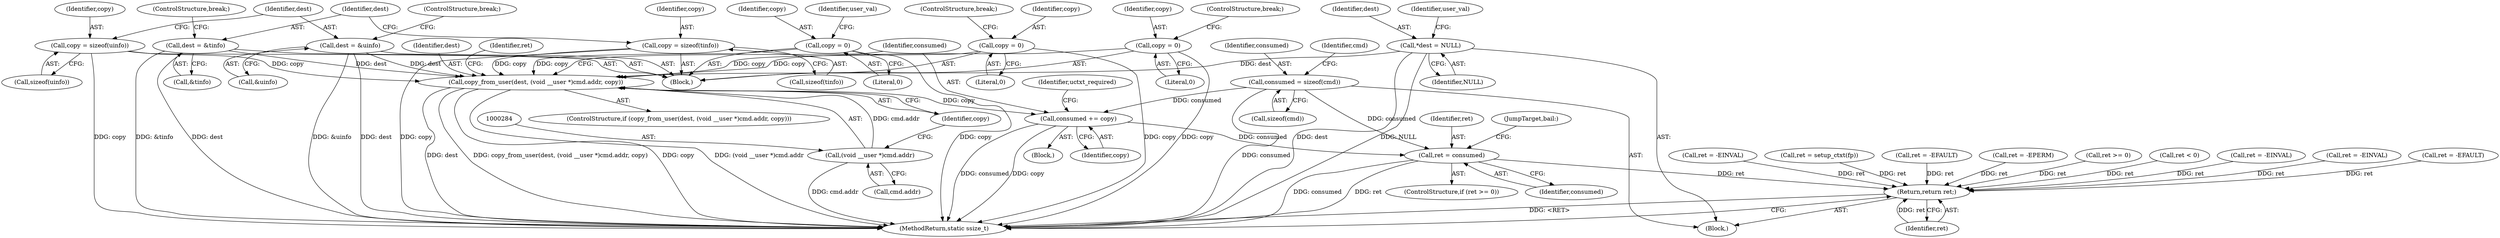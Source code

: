 digraph "0_linux_e6bd18f57aad1a2d1ef40e646d03ed0f2515c9e3_3@API" {
"1000295" [label="(Call,consumed += copy)"];
"1000281" [label="(Call,copy_from_user(dest, (void __user *)cmd.addr, copy))"];
"1000235" [label="(Call,dest = &tinfo)"];
"1000217" [label="(Call,dest = &uinfo)"];
"1000148" [label="(Call,*dest = NULL)"];
"1000283" [label="(Call,(void __user *)cmd.addr)"];
"1000247" [label="(Call,copy = 0)"];
"1000224" [label="(Call,copy = 0)"];
"1000213" [label="(Call,copy = sizeof(uinfo))"];
"1000267" [label="(Call,copy = 0)"];
"1000231" [label="(Call,copy = sizeof(tinfo))"];
"1000200" [label="(Call,consumed = sizeof(cmd))"];
"1000666" [label="(Call,ret = consumed)"];
"1000670" [label="(Return,return ret;)"];
"1000282" [label="(Identifier,dest)"];
"1000268" [label="(Identifier,copy)"];
"1000201" [label="(Identifier,consumed)"];
"1000269" [label="(Literal,0)"];
"1000148" [label="(Call,*dest = NULL)"];
"1000670" [label="(Return,return ret;)"];
"1000195" [label="(Call,ret = -EFAULT)"];
"1000227" [label="(ControlStructure,break;)"];
"1000671" [label="(Identifier,ret)"];
"1000280" [label="(ControlStructure,if (copy_from_user(dest, (void __user *)cmd.addr, copy)))"];
"1000217" [label="(Call,dest = &uinfo)"];
"1000668" [label="(Identifier,consumed)"];
"1000316" [label="(Call,ret = -EPERM)"];
"1000208" [label="(Block,)"];
"1000117" [label="(Block,)"];
"1000149" [label="(Identifier,dest)"];
"1000249" [label="(Literal,0)"];
"1000666" [label="(Call,ret = consumed)"];
"1000296" [label="(Identifier,consumed)"];
"1000236" [label="(Identifier,dest)"];
"1000224" [label="(Call,copy = 0)"];
"1000226" [label="(Literal,0)"];
"1000218" [label="(Identifier,dest)"];
"1000667" [label="(Identifier,ret)"];
"1000233" [label="(Call,sizeof(tinfo))"];
"1000270" [label="(ControlStructure,break;)"];
"1000237" [label="(Call,&tinfo)"];
"1000225" [label="(Identifier,copy)"];
"1000206" [label="(Identifier,cmd)"];
"1000202" [label="(Call,sizeof(cmd))"];
"1000239" [label="(ControlStructure,break;)"];
"1000200" [label="(Call,consumed = sizeof(cmd))"];
"1000235" [label="(Call,dest = &tinfo)"];
"1000663" [label="(Call,ret >= 0)"];
"1000213" [label="(Call,copy = sizeof(uinfo))"];
"1000219" [label="(Call,&uinfo)"];
"1000267" [label="(Call,copy = 0)"];
"1000334" [label="(Call,ret < 0)"];
"1000285" [label="(Call,cmd.addr)"];
"1000288" [label="(Identifier,copy)"];
"1000281" [label="(Call,copy_from_user(dest, (void __user *)cmd.addr, copy))"];
"1000177" [label="(Call,ret = -EINVAL)"];
"1000295" [label="(Call,consumed += copy)"];
"1000153" [label="(Identifier,user_val)"];
"1000272" [label="(Call,ret = -EINVAL)"];
"1000150" [label="(Identifier,NULL)"];
"1000248" [label="(Identifier,copy)"];
"1000290" [label="(Call,ret = -EFAULT)"];
"1000232" [label="(Identifier,copy)"];
"1000669" [label="(JumpTarget,bail:)"];
"1000221" [label="(ControlStructure,break;)"];
"1000215" [label="(Call,sizeof(uinfo))"];
"1000291" [label="(Identifier,ret)"];
"1000231" [label="(Call,copy = sizeof(tinfo))"];
"1000304" [label="(Call,ret = -EINVAL)"];
"1000247" [label="(Call,copy = 0)"];
"1000283" [label="(Call,(void __user *)cmd.addr)"];
"1000338" [label="(Call,ret = setup_ctxt(fp))"];
"1000662" [label="(ControlStructure,if (ret >= 0))"];
"1000297" [label="(Identifier,copy)"];
"1000279" [label="(Block,)"];
"1000672" [label="(MethodReturn,static ssize_t)"];
"1000214" [label="(Identifier,copy)"];
"1000251" [label="(Identifier,user_val)"];
"1000300" [label="(Identifier,uctxt_required)"];
"1000295" -> "1000279"  [label="AST: "];
"1000295" -> "1000297"  [label="CFG: "];
"1000296" -> "1000295"  [label="AST: "];
"1000297" -> "1000295"  [label="AST: "];
"1000300" -> "1000295"  [label="CFG: "];
"1000295" -> "1000672"  [label="DDG: consumed"];
"1000295" -> "1000672"  [label="DDG: copy"];
"1000281" -> "1000295"  [label="DDG: copy"];
"1000200" -> "1000295"  [label="DDG: consumed"];
"1000295" -> "1000666"  [label="DDG: consumed"];
"1000281" -> "1000280"  [label="AST: "];
"1000281" -> "1000288"  [label="CFG: "];
"1000282" -> "1000281"  [label="AST: "];
"1000283" -> "1000281"  [label="AST: "];
"1000288" -> "1000281"  [label="AST: "];
"1000291" -> "1000281"  [label="CFG: "];
"1000296" -> "1000281"  [label="CFG: "];
"1000281" -> "1000672"  [label="DDG: dest"];
"1000281" -> "1000672"  [label="DDG: copy_from_user(dest, (void __user *)cmd.addr, copy)"];
"1000281" -> "1000672"  [label="DDG: copy"];
"1000281" -> "1000672"  [label="DDG: (void __user *)cmd.addr"];
"1000235" -> "1000281"  [label="DDG: dest"];
"1000217" -> "1000281"  [label="DDG: dest"];
"1000148" -> "1000281"  [label="DDG: dest"];
"1000283" -> "1000281"  [label="DDG: cmd.addr"];
"1000247" -> "1000281"  [label="DDG: copy"];
"1000224" -> "1000281"  [label="DDG: copy"];
"1000213" -> "1000281"  [label="DDG: copy"];
"1000267" -> "1000281"  [label="DDG: copy"];
"1000231" -> "1000281"  [label="DDG: copy"];
"1000235" -> "1000208"  [label="AST: "];
"1000235" -> "1000237"  [label="CFG: "];
"1000236" -> "1000235"  [label="AST: "];
"1000237" -> "1000235"  [label="AST: "];
"1000239" -> "1000235"  [label="CFG: "];
"1000235" -> "1000672"  [label="DDG: &tinfo"];
"1000235" -> "1000672"  [label="DDG: dest"];
"1000217" -> "1000208"  [label="AST: "];
"1000217" -> "1000219"  [label="CFG: "];
"1000218" -> "1000217"  [label="AST: "];
"1000219" -> "1000217"  [label="AST: "];
"1000221" -> "1000217"  [label="CFG: "];
"1000217" -> "1000672"  [label="DDG: &uinfo"];
"1000217" -> "1000672"  [label="DDG: dest"];
"1000148" -> "1000117"  [label="AST: "];
"1000148" -> "1000150"  [label="CFG: "];
"1000149" -> "1000148"  [label="AST: "];
"1000150" -> "1000148"  [label="AST: "];
"1000153" -> "1000148"  [label="CFG: "];
"1000148" -> "1000672"  [label="DDG: dest"];
"1000148" -> "1000672"  [label="DDG: NULL"];
"1000283" -> "1000285"  [label="CFG: "];
"1000284" -> "1000283"  [label="AST: "];
"1000285" -> "1000283"  [label="AST: "];
"1000288" -> "1000283"  [label="CFG: "];
"1000283" -> "1000672"  [label="DDG: cmd.addr"];
"1000247" -> "1000208"  [label="AST: "];
"1000247" -> "1000249"  [label="CFG: "];
"1000248" -> "1000247"  [label="AST: "];
"1000249" -> "1000247"  [label="AST: "];
"1000251" -> "1000247"  [label="CFG: "];
"1000247" -> "1000672"  [label="DDG: copy"];
"1000224" -> "1000208"  [label="AST: "];
"1000224" -> "1000226"  [label="CFG: "];
"1000225" -> "1000224"  [label="AST: "];
"1000226" -> "1000224"  [label="AST: "];
"1000227" -> "1000224"  [label="CFG: "];
"1000224" -> "1000672"  [label="DDG: copy"];
"1000213" -> "1000208"  [label="AST: "];
"1000213" -> "1000215"  [label="CFG: "];
"1000214" -> "1000213"  [label="AST: "];
"1000215" -> "1000213"  [label="AST: "];
"1000218" -> "1000213"  [label="CFG: "];
"1000213" -> "1000672"  [label="DDG: copy"];
"1000267" -> "1000208"  [label="AST: "];
"1000267" -> "1000269"  [label="CFG: "];
"1000268" -> "1000267"  [label="AST: "];
"1000269" -> "1000267"  [label="AST: "];
"1000270" -> "1000267"  [label="CFG: "];
"1000267" -> "1000672"  [label="DDG: copy"];
"1000231" -> "1000208"  [label="AST: "];
"1000231" -> "1000233"  [label="CFG: "];
"1000232" -> "1000231"  [label="AST: "];
"1000233" -> "1000231"  [label="AST: "];
"1000236" -> "1000231"  [label="CFG: "];
"1000231" -> "1000672"  [label="DDG: copy"];
"1000200" -> "1000117"  [label="AST: "];
"1000200" -> "1000202"  [label="CFG: "];
"1000201" -> "1000200"  [label="AST: "];
"1000202" -> "1000200"  [label="AST: "];
"1000206" -> "1000200"  [label="CFG: "];
"1000200" -> "1000672"  [label="DDG: consumed"];
"1000200" -> "1000666"  [label="DDG: consumed"];
"1000666" -> "1000662"  [label="AST: "];
"1000666" -> "1000668"  [label="CFG: "];
"1000667" -> "1000666"  [label="AST: "];
"1000668" -> "1000666"  [label="AST: "];
"1000669" -> "1000666"  [label="CFG: "];
"1000666" -> "1000672"  [label="DDG: consumed"];
"1000666" -> "1000672"  [label="DDG: ret"];
"1000666" -> "1000670"  [label="DDG: ret"];
"1000670" -> "1000117"  [label="AST: "];
"1000670" -> "1000671"  [label="CFG: "];
"1000671" -> "1000670"  [label="AST: "];
"1000672" -> "1000670"  [label="CFG: "];
"1000670" -> "1000672"  [label="DDG: <RET>"];
"1000671" -> "1000670"  [label="DDG: ret"];
"1000177" -> "1000670"  [label="DDG: ret"];
"1000663" -> "1000670"  [label="DDG: ret"];
"1000304" -> "1000670"  [label="DDG: ret"];
"1000272" -> "1000670"  [label="DDG: ret"];
"1000195" -> "1000670"  [label="DDG: ret"];
"1000334" -> "1000670"  [label="DDG: ret"];
"1000338" -> "1000670"  [label="DDG: ret"];
"1000290" -> "1000670"  [label="DDG: ret"];
"1000316" -> "1000670"  [label="DDG: ret"];
}
